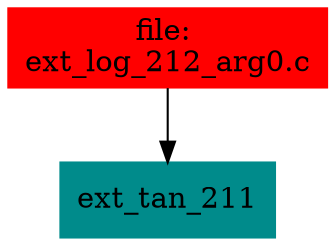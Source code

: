 digraph G {
node [shape=box]

0 [label="file: 
ext_log_212_arg0.c",color=red, style=filled]
1 [label="ext_tan_211",color=cyan4, style=filled]
0 -> 1


}

